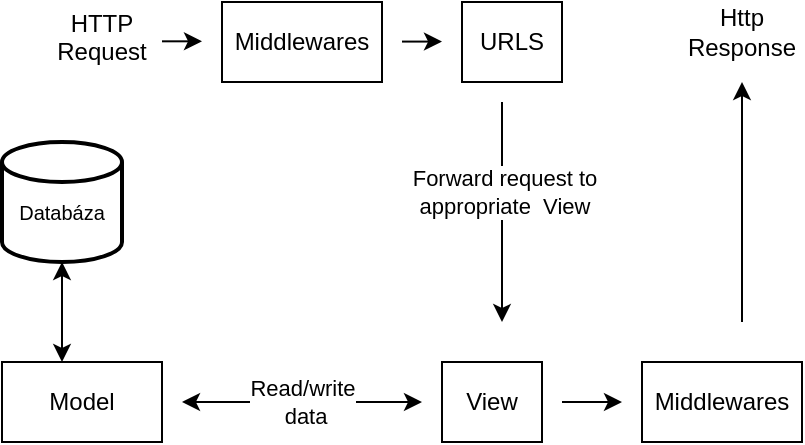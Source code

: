 <mxfile version="24.2.3" type="github" pages="2">
  <diagram name="Page-1" id="TDlgMWpF5D934Oe7UYl3">
    <mxGraphModel dx="1007" dy="1336" grid="1" gridSize="10" guides="1" tooltips="1" connect="1" arrows="1" fold="1" page="1" pageScale="1" pageWidth="827" pageHeight="1169" math="0" shadow="0">
      <root>
        <mxCell id="0" />
        <mxCell id="1" parent="0" />
        <mxCell id="PnUh-SVsDVOX1rMocobd-1" value="" style="strokeWidth=2;html=1;shape=mxgraph.flowchart.database;whiteSpace=wrap;" vertex="1" parent="1">
          <mxGeometry x="150" y="310" width="60" height="60" as="geometry" />
        </mxCell>
        <mxCell id="PnUh-SVsDVOX1rMocobd-2" value="&lt;span style=&quot;font-size: 10px;&quot;&gt;Databáza&lt;/span&gt;" style="text;html=1;align=center;verticalAlign=middle;whiteSpace=wrap;rounded=0;" vertex="1" parent="1">
          <mxGeometry x="150" y="330" width="60" height="30" as="geometry" />
        </mxCell>
        <mxCell id="PnUh-SVsDVOX1rMocobd-3" value="HTTP&lt;div&gt;Request&lt;/div&gt;&lt;div&gt;&lt;br&gt;&lt;/div&gt;" style="text;html=1;align=center;verticalAlign=middle;whiteSpace=wrap;rounded=0;" vertex="1" parent="1">
          <mxGeometry x="170" y="250" width="60" height="30" as="geometry" />
        </mxCell>
        <mxCell id="PnUh-SVsDVOX1rMocobd-4" value="" style="endArrow=classic;html=1;rounded=0;" edge="1" parent="1">
          <mxGeometry width="50" height="50" relative="1" as="geometry">
            <mxPoint x="230" y="259.66" as="sourcePoint" />
            <mxPoint x="250" y="259.66" as="targetPoint" />
          </mxGeometry>
        </mxCell>
        <mxCell id="PnUh-SVsDVOX1rMocobd-5" value="Middlewares" style="rounded=0;whiteSpace=wrap;html=1;" vertex="1" parent="1">
          <mxGeometry x="260" y="240" width="80" height="40" as="geometry" />
        </mxCell>
        <mxCell id="PnUh-SVsDVOX1rMocobd-8" value="" style="endArrow=classic;html=1;rounded=0;" edge="1" parent="1">
          <mxGeometry width="50" height="50" relative="1" as="geometry">
            <mxPoint x="350" y="259.79" as="sourcePoint" />
            <mxPoint x="370" y="259.79" as="targetPoint" />
          </mxGeometry>
        </mxCell>
        <mxCell id="PnUh-SVsDVOX1rMocobd-9" value="URLS" style="rounded=0;whiteSpace=wrap;html=1;" vertex="1" parent="1">
          <mxGeometry x="380" y="240" width="50" height="40" as="geometry" />
        </mxCell>
        <mxCell id="PnUh-SVsDVOX1rMocobd-10" value="" style="endArrow=classic;html=1;rounded=0;" edge="1" parent="1">
          <mxGeometry width="50" height="50" relative="1" as="geometry">
            <mxPoint x="400" y="290" as="sourcePoint" />
            <mxPoint x="400" y="400" as="targetPoint" />
          </mxGeometry>
        </mxCell>
        <mxCell id="PnUh-SVsDVOX1rMocobd-11" value="Forward request to&lt;div&gt;appropriate&amp;nbsp; View&lt;/div&gt;" style="edgeLabel;html=1;align=center;verticalAlign=middle;resizable=0;points=[];" vertex="1" connectable="0" parent="PnUh-SVsDVOX1rMocobd-10">
          <mxGeometry x="-0.182" y="1" relative="1" as="geometry">
            <mxPoint as="offset" />
          </mxGeometry>
        </mxCell>
        <mxCell id="PnUh-SVsDVOX1rMocobd-12" value="View" style="rounded=0;whiteSpace=wrap;html=1;" vertex="1" parent="1">
          <mxGeometry x="370" y="420" width="50" height="40" as="geometry" />
        </mxCell>
        <mxCell id="PnUh-SVsDVOX1rMocobd-15" value="Model" style="rounded=0;whiteSpace=wrap;html=1;" vertex="1" parent="1">
          <mxGeometry x="150" y="420" width="80" height="40" as="geometry" />
        </mxCell>
        <mxCell id="PnUh-SVsDVOX1rMocobd-16" value="" style="endArrow=classic;startArrow=classic;html=1;rounded=0;entryX=0.5;entryY=1;entryDx=0;entryDy=0;entryPerimeter=0;exitX=0.375;exitY=0;exitDx=0;exitDy=0;exitPerimeter=0;" edge="1" parent="1" source="PnUh-SVsDVOX1rMocobd-15" target="PnUh-SVsDVOX1rMocobd-1">
          <mxGeometry width="50" height="50" relative="1" as="geometry">
            <mxPoint x="210" y="410" as="sourcePoint" />
            <mxPoint x="260" y="360" as="targetPoint" />
          </mxGeometry>
        </mxCell>
        <mxCell id="PnUh-SVsDVOX1rMocobd-17" value="Middlewares" style="rounded=0;whiteSpace=wrap;html=1;" vertex="1" parent="1">
          <mxGeometry x="470" y="420" width="80" height="40" as="geometry" />
        </mxCell>
        <mxCell id="PnUh-SVsDVOX1rMocobd-18" value="" style="endArrow=classic;startArrow=classic;html=1;rounded=0;" edge="1" parent="1">
          <mxGeometry width="50" height="50" relative="1" as="geometry">
            <mxPoint x="240" y="440" as="sourcePoint" />
            <mxPoint x="360" y="440" as="targetPoint" />
          </mxGeometry>
        </mxCell>
        <mxCell id="PnUh-SVsDVOX1rMocobd-20" value="Read/write&lt;div&gt;&amp;nbsp;data&lt;/div&gt;" style="edgeLabel;html=1;align=center;verticalAlign=middle;resizable=0;points=[];" vertex="1" connectable="0" parent="PnUh-SVsDVOX1rMocobd-18">
          <mxGeometry x="-0.016" y="2" relative="1" as="geometry">
            <mxPoint x="1" y="2" as="offset" />
          </mxGeometry>
        </mxCell>
        <mxCell id="PnUh-SVsDVOX1rMocobd-21" value="" style="endArrow=classic;html=1;rounded=0;" edge="1" parent="1">
          <mxGeometry width="50" height="50" relative="1" as="geometry">
            <mxPoint x="430" y="440" as="sourcePoint" />
            <mxPoint x="460" y="440" as="targetPoint" />
          </mxGeometry>
        </mxCell>
        <mxCell id="PnUh-SVsDVOX1rMocobd-22" value="" style="endArrow=classic;html=1;rounded=0;" edge="1" parent="1">
          <mxGeometry width="50" height="50" relative="1" as="geometry">
            <mxPoint x="520" y="400" as="sourcePoint" />
            <mxPoint x="520" y="280" as="targetPoint" />
          </mxGeometry>
        </mxCell>
        <mxCell id="PnUh-SVsDVOX1rMocobd-23" value="Http&lt;div&gt;Response&lt;/div&gt;" style="text;html=1;align=center;verticalAlign=middle;whiteSpace=wrap;rounded=0;" vertex="1" parent="1">
          <mxGeometry x="490" y="240" width="60" height="30" as="geometry" />
        </mxCell>
      </root>
    </mxGraphModel>
  </diagram>
  <diagram id="rWDAig1zHegqP-sQ8SmK" name="Page-2">
    <mxGraphModel dx="209" dy="277" grid="1" gridSize="10" guides="1" tooltips="1" connect="1" arrows="1" fold="1" page="1" pageScale="1" pageWidth="827" pageHeight="1169" math="0" shadow="0">
      <root>
        <mxCell id="0" />
        <mxCell id="1" parent="0" />
        <mxCell id="CVtZWnS9Gab4gUCCWQ4h-9" value="Obchodný Register" style="rounded=1;whiteSpace=wrap;html=1;" vertex="1" parent="1">
          <mxGeometry x="100" width="100" height="50" as="geometry" />
        </mxCell>
        <mxCell id="CVtZWnS9Gab4gUCCWQ4h-12" value="Štatistycký&lt;div&gt;úrad&lt;/div&gt;" style="rounded=1;whiteSpace=wrap;html=1;" vertex="1" parent="1">
          <mxGeometry x="240" width="100" height="50" as="geometry" />
        </mxCell>
        <mxCell id="CVtZWnS9Gab4gUCCWQ4h-14" value="Crawler/&lt;div&gt;Scrapper&lt;/div&gt;" style="rounded=0;whiteSpace=wrap;html=1;" vertex="1" parent="1">
          <mxGeometry x="180" y="110" width="80" height="40" as="geometry" />
        </mxCell>
        <mxCell id="CVtZWnS9Gab4gUCCWQ4h-19" value="" style="endArrow=classic;html=1;rounded=0;exitX=0.5;exitY=1;exitDx=0;exitDy=0;" edge="1" parent="1" source="CVtZWnS9Gab4gUCCWQ4h-14">
          <mxGeometry width="50" height="50" relative="1" as="geometry">
            <mxPoint x="220" y="190" as="sourcePoint" />
            <mxPoint x="220" y="180" as="targetPoint" />
          </mxGeometry>
        </mxCell>
        <mxCell id="CVtZWnS9Gab4gUCCWQ4h-20" value="" style="endArrow=classic;html=1;rounded=0;exitX=0.5;exitY=1;exitDx=0;exitDy=0;entryX=0.5;entryY=0;entryDx=0;entryDy=0;" edge="1" parent="1" source="CVtZWnS9Gab4gUCCWQ4h-12" target="CVtZWnS9Gab4gUCCWQ4h-14">
          <mxGeometry width="50" height="50" relative="1" as="geometry">
            <mxPoint x="230" y="140" as="sourcePoint" />
            <mxPoint x="280" y="90" as="targetPoint" />
          </mxGeometry>
        </mxCell>
        <mxCell id="CVtZWnS9Gab4gUCCWQ4h-21" value="" style="endArrow=classic;html=1;rounded=0;exitX=0.5;exitY=1;exitDx=0;exitDy=0;entryX=0.5;entryY=0;entryDx=0;entryDy=0;" edge="1" parent="1" source="CVtZWnS9Gab4gUCCWQ4h-9" target="CVtZWnS9Gab4gUCCWQ4h-14">
          <mxGeometry width="50" height="50" relative="1" as="geometry">
            <mxPoint x="230" y="140" as="sourcePoint" />
            <mxPoint x="280" y="90" as="targetPoint" />
          </mxGeometry>
        </mxCell>
      </root>
    </mxGraphModel>
  </diagram>
</mxfile>
